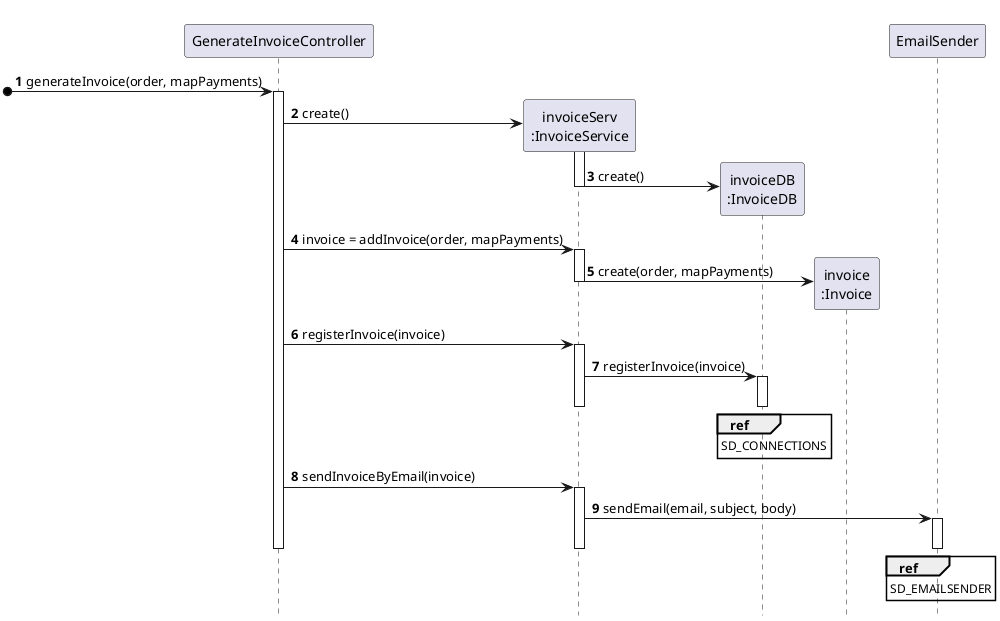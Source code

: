 @startuml
autonumber
hide footbox

participant "GenerateInvoiceController" as CTRL
participant "invoiceServ\n:InvoiceService" as IS
participant "invoiceDB\n:InvoiceDB" as IDB
participant "invoice\n:Invoice" as I
participant "EmailSender" as E

[o-> CTRL : generateInvoice(order, mapPayments)
activate CTRL

CTRL -> IS** : create()
activate IS
IS -> IDB** : create()
deactivate IS

CTRL -> IS : invoice = addInvoice(order, mapPayments)
activate IS
IS -> I** : create(order, mapPayments)
deactivate IS

CTRL -> IS : registerInvoice(invoice)
activate IS
IS -> IDB : registerInvoice(invoice)
activate IDB
ref over IDB
SD_CONNECTIONS
end ref
deactivate IDB
deactivate IS

CTRL -> IS : sendInvoiceByEmail(invoice)
activate IS
IS -> E : sendEmail(email, subject, body)
activate E
ref over E
SD_EMAILSENDER
end ref
deactivate E
deactivate IS
deactivate CTRL

@enduml